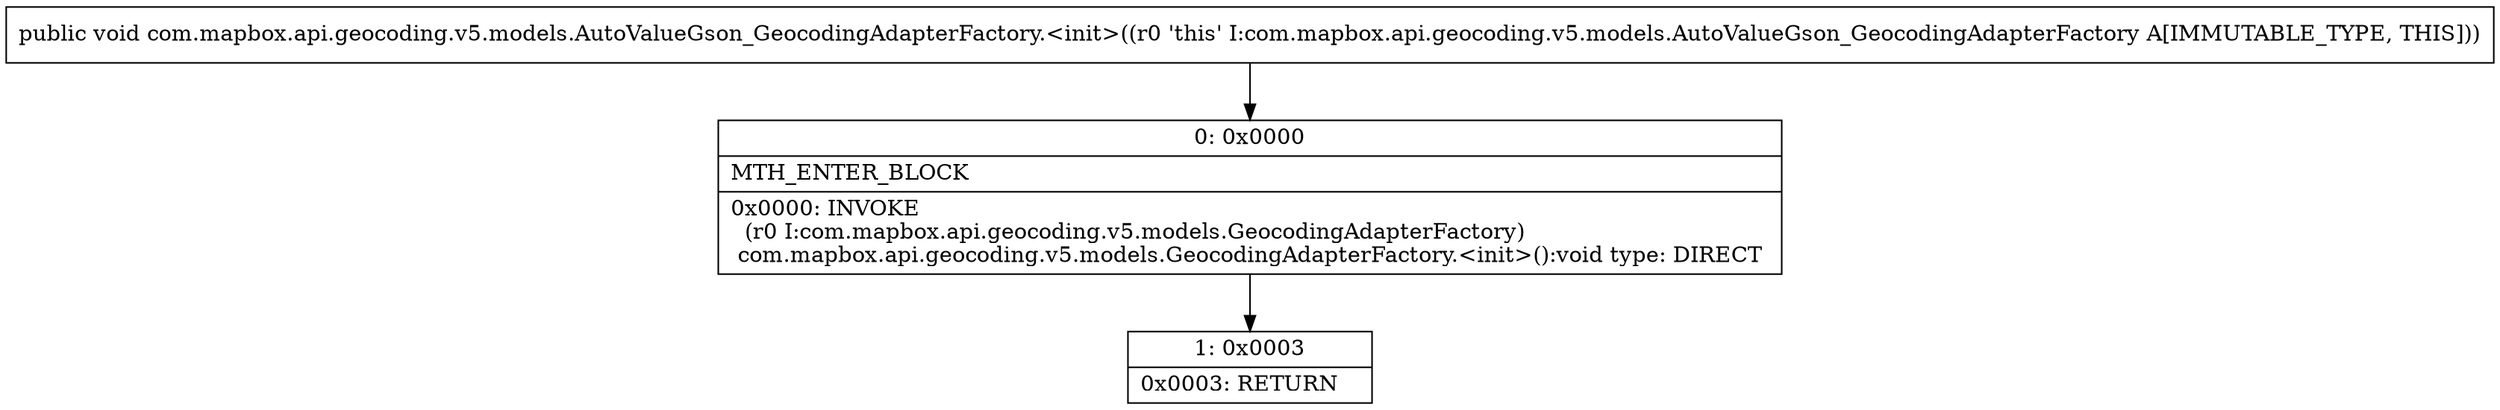 digraph "CFG forcom.mapbox.api.geocoding.v5.models.AutoValueGson_GeocodingAdapterFactory.\<init\>()V" {
Node_0 [shape=record,label="{0\:\ 0x0000|MTH_ENTER_BLOCK\l|0x0000: INVOKE  \l  (r0 I:com.mapbox.api.geocoding.v5.models.GeocodingAdapterFactory)\l com.mapbox.api.geocoding.v5.models.GeocodingAdapterFactory.\<init\>():void type: DIRECT \l}"];
Node_1 [shape=record,label="{1\:\ 0x0003|0x0003: RETURN   \l}"];
MethodNode[shape=record,label="{public void com.mapbox.api.geocoding.v5.models.AutoValueGson_GeocodingAdapterFactory.\<init\>((r0 'this' I:com.mapbox.api.geocoding.v5.models.AutoValueGson_GeocodingAdapterFactory A[IMMUTABLE_TYPE, THIS])) }"];
MethodNode -> Node_0;
Node_0 -> Node_1;
}

